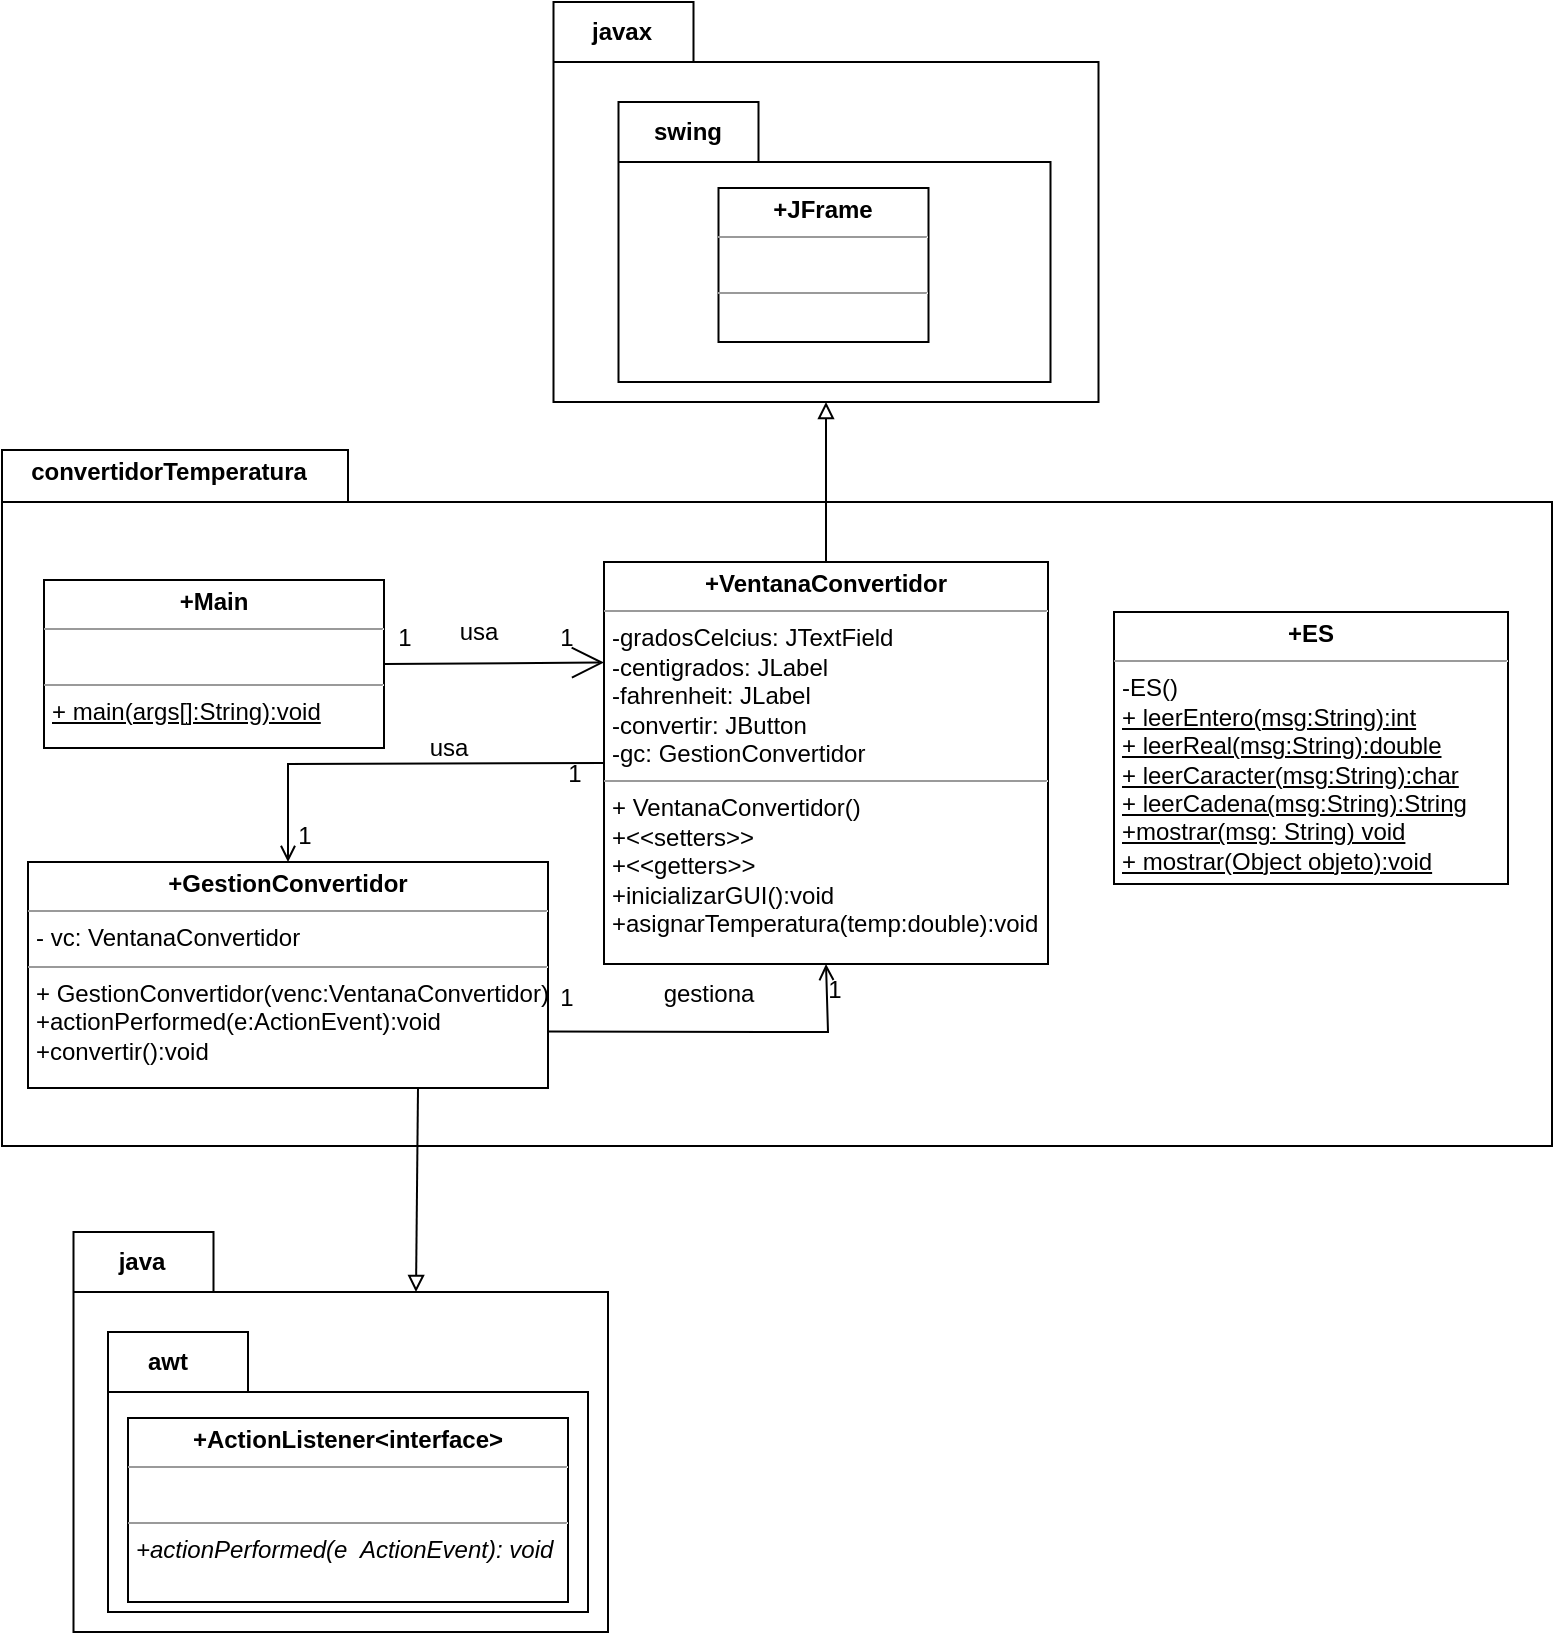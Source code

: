 <mxfile version="20.4.2" type="device"><diagram id="NqV7wY_2RADFiWtiKwHz" name="Página-1"><mxGraphModel dx="1865" dy="1748" grid="1" gridSize="10" guides="1" tooltips="1" connect="1" arrows="1" fold="1" page="1" pageScale="1" pageWidth="827" pageHeight="1169" math="0" shadow="0"><root><mxCell id="0"/><mxCell id="1" parent="0"/><mxCell id="aKUVZycC3G3wpI0w3SON-30" value="&lt;p style=&quot;line-height: 0;&quot;&gt;&lt;br&gt;&lt;/p&gt;" style="shape=folder;fontStyle=1;spacingTop=10;tabWidth=70;tabHeight=30;tabPosition=left;html=1;hachureGap=4;align=left;" parent="1" vertex="1"><mxGeometry x="62.75" y="-230" width="272.5" height="200" as="geometry"/></mxCell><mxCell id="aKUVZycC3G3wpI0w3SON-1" value="&lt;p style=&quot;line-height: 0;&quot;&gt;&lt;br&gt;&lt;/p&gt;" style="shape=folder;fontStyle=1;spacingTop=10;tabWidth=173;tabHeight=26;tabPosition=left;html=1;hachureGap=4;align=left;" parent="1" vertex="1"><mxGeometry x="-213" y="-6" width="775" height="348" as="geometry"/></mxCell><mxCell id="aKUVZycC3G3wpI0w3SON-2" value="&lt;b&gt;convertidorTemperatura&lt;/b&gt;" style="text;html=1;align=center;verticalAlign=middle;resizable=0;points=[];autosize=1;strokeColor=none;fillColor=none;hachureGap=4;fontSize=12;" parent="1" vertex="1"><mxGeometry x="-210" y="-10" width="160" height="30" as="geometry"/></mxCell><mxCell id="aKUVZycC3G3wpI0w3SON-3" value="&lt;p style=&quot;margin:0px;margin-top:4px;text-align:center;&quot;&gt;&lt;b&gt;+Main&lt;/b&gt;&lt;/p&gt;&lt;hr size=&quot;1&quot;&gt;&lt;p style=&quot;margin:0px;margin-left:4px;&quot;&gt;&lt;br&gt;&lt;/p&gt;&lt;hr size=&quot;1&quot;&gt;&lt;p style=&quot;margin:0px;margin-left:4px;&quot;&gt;&lt;u&gt;+ main(args[]:String):void&lt;/u&gt;&lt;br&gt;&lt;/p&gt;" style="verticalAlign=top;align=left;overflow=fill;fontSize=12;fontFamily=Helvetica;html=1;hachureGap=4;" parent="1" vertex="1"><mxGeometry x="-192" y="59" width="170" height="84" as="geometry"/></mxCell><mxCell id="aKUVZycC3G3wpI0w3SON-5" value="&lt;p style=&quot;margin:0px;margin-top:4px;text-align:center;&quot;&gt;&lt;b&gt;+&lt;/b&gt;&lt;b style=&quot;background-color: initial;&quot;&gt;VentanaConvertidor&lt;/b&gt;&lt;/p&gt;&lt;hr size=&quot;1&quot;&gt;&lt;p style=&quot;margin:0px;margin-left:4px;&quot;&gt;-gradosCelcius: JTextField&lt;br&gt;&lt;/p&gt;&lt;p style=&quot;margin:0px;margin-left:4px;&quot;&gt;-centigrados: JLabel&lt;/p&gt;&lt;p style=&quot;margin:0px;margin-left:4px;&quot;&gt;-fahrenheit: JLabel&lt;br&gt;&lt;/p&gt;&lt;p style=&quot;margin:0px;margin-left:4px;&quot;&gt;-convertir: JButton&lt;/p&gt;&lt;p style=&quot;margin:0px;margin-left:4px;&quot;&gt;-gc: GestionConvertidor&lt;/p&gt;&lt;hr size=&quot;1&quot;&gt;&lt;p style=&quot;margin:0px;margin-left:4px;&quot;&gt;+&amp;nbsp;VentanaConvertidor()&lt;/p&gt;&lt;p style=&quot;margin: 0px 0px 0px 4px;&quot;&gt;+&amp;lt;&amp;lt;setters&amp;gt;&amp;gt;&lt;/p&gt;&lt;p style=&quot;margin: 0px 0px 0px 4px;&quot;&gt;+&amp;lt;&amp;lt;getters&amp;gt;&amp;gt;&lt;/p&gt;&lt;p style=&quot;margin: 0px 0px 0px 4px;&quot;&gt;+inicializarGUI():void&lt;/p&gt;&lt;p style=&quot;margin: 0px 0px 0px 4px;&quot;&gt;+asignarTemperatura(temp:double):void&lt;/p&gt;&lt;p style=&quot;margin:0px;margin-left:4px;&quot;&gt;&lt;br&gt;&lt;/p&gt;" style="verticalAlign=top;align=left;overflow=fill;fontSize=12;fontFamily=Helvetica;html=1;hachureGap=4;" parent="1" vertex="1"><mxGeometry x="88" y="50" width="222" height="201" as="geometry"/></mxCell><mxCell id="aKUVZycC3G3wpI0w3SON-6" value="&lt;p style=&quot;margin:0px;margin-top:4px;text-align:center;&quot;&gt;&lt;b&gt;+ES&lt;/b&gt;&lt;/p&gt;&lt;hr size=&quot;1&quot;&gt;&lt;p style=&quot;margin:0px;margin-left:4px;&quot;&gt;&lt;span style=&quot;background-color: initial;&quot;&gt;-ES()&lt;/span&gt;&lt;/p&gt;&lt;p style=&quot;margin:0px;margin-left:4px;&quot;&gt;&lt;u&gt;+ leerEntero(msg:String):int&lt;/u&gt;&lt;/p&gt;&lt;p style=&quot;margin:0px;margin-left:4px;&quot;&gt;&lt;u&gt;+ leerReal(msg:String):double&lt;/u&gt;&lt;/p&gt;&lt;p style=&quot;margin:0px;margin-left:4px;&quot;&gt;&lt;u&gt;+ leerCaracter(msg:String):char&lt;/u&gt;&lt;/p&gt;&lt;p style=&quot;margin:0px;margin-left:4px;&quot;&gt;&lt;u&gt;+ leerCadena(msg:String):String&lt;/u&gt;&lt;/p&gt;&lt;p style=&quot;margin:0px;margin-left:4px;&quot;&gt;&lt;u&gt;+mostrar(msg: String) void&lt;/u&gt;&lt;/p&gt;&lt;p style=&quot;margin:0px;margin-left:4px;&quot;&gt;&lt;u&gt;+ mostrar(Object objeto):void&lt;/u&gt;&lt;/p&gt;" style="verticalAlign=top;align=left;overflow=fill;fontSize=12;fontFamily=Helvetica;html=1;hachureGap=4;" parent="1" vertex="1"><mxGeometry x="343" y="75" width="197" height="136" as="geometry"/></mxCell><mxCell id="aKUVZycC3G3wpI0w3SON-7" value="" style="endArrow=open;html=1;rounded=0;fontSize=12;startSize=14;endSize=14;sourcePerimeterSpacing=8;targetPerimeterSpacing=8;curved=1;exitX=1;exitY=0.5;exitDx=0;exitDy=0;entryX=0;entryY=0.25;entryDx=0;entryDy=0;endFill=0;" parent="1" source="aKUVZycC3G3wpI0w3SON-3" target="aKUVZycC3G3wpI0w3SON-5" edge="1"><mxGeometry width="50" height="50" relative="1" as="geometry"><mxPoint x="262" y="304" as="sourcePoint"/><mxPoint x="312" y="254" as="targetPoint"/></mxGeometry></mxCell><mxCell id="aKUVZycC3G3wpI0w3SON-8" value="1" style="text;html=1;align=center;verticalAlign=middle;resizable=0;points=[];autosize=1;strokeColor=none;fillColor=none;hachureGap=4;fontSize=12;" parent="1" vertex="1"><mxGeometry x="-25" y="75" width="25" height="26" as="geometry"/></mxCell><mxCell id="aKUVZycC3G3wpI0w3SON-9" value="1" style="text;html=1;align=center;verticalAlign=middle;resizable=0;points=[];autosize=1;strokeColor=none;fillColor=none;hachureGap=4;fontSize=12;" parent="1" vertex="1"><mxGeometry x="56" y="75" width="25" height="26" as="geometry"/></mxCell><mxCell id="aKUVZycC3G3wpI0w3SON-10" value="&lt;p style=&quot;margin:0px;margin-top:4px;text-align:center;&quot;&gt;&lt;b&gt;+GestionConvertidor&lt;/b&gt;&lt;/p&gt;&lt;hr size=&quot;1&quot;&gt;&lt;p style=&quot;margin:0px;margin-left:4px;&quot;&gt;- vc: VentanaConvertidor&lt;br&gt;&lt;/p&gt;&lt;hr size=&quot;1&quot;&gt;&lt;p style=&quot;margin:0px;margin-left:4px;&quot;&gt;+ GestionConvertidor(venc:&lt;span style=&quot;background-color: initial;&quot;&gt;VentanaConvertidor)&lt;/span&gt;&lt;/p&gt;&lt;p style=&quot;margin:0px;margin-left:4px;&quot;&gt;+actionPerformed(e:ActionEvent):void&lt;/p&gt;&lt;p style=&quot;margin:0px;margin-left:4px;&quot;&gt;&lt;span style=&quot;background-color: initial;&quot;&gt;+convertir():void&lt;/span&gt;&lt;/p&gt;" style="verticalAlign=top;align=left;overflow=fill;fontSize=12;fontFamily=Helvetica;html=1;hachureGap=4;" parent="1" vertex="1"><mxGeometry x="-200" y="200" width="260" height="113" as="geometry"/></mxCell><mxCell id="aKUVZycC3G3wpI0w3SON-14" value="usa" style="text;html=1;align=center;verticalAlign=middle;resizable=0;points=[];autosize=1;strokeColor=none;fillColor=none;hachureGap=4;fontSize=12;" parent="1" vertex="1"><mxGeometry x="5" y="70" width="40" height="30" as="geometry"/></mxCell><mxCell id="aKUVZycC3G3wpI0w3SON-17" value="" style="endArrow=none;html=1;rounded=0;entryX=0;entryY=0.5;entryDx=0;entryDy=0;exitX=0.5;exitY=0;exitDx=0;exitDy=0;endFill=0;startArrow=open;startFill=0;" parent="1" source="aKUVZycC3G3wpI0w3SON-10" target="aKUVZycC3G3wpI0w3SON-5" edge="1"><mxGeometry width="50" height="50" relative="1" as="geometry"><mxPoint x="20" y="190" as="sourcePoint"/><mxPoint x="70" y="140" as="targetPoint"/><Array as="points"><mxPoint x="-70" y="151"/></Array></mxGeometry></mxCell><mxCell id="aKUVZycC3G3wpI0w3SON-18" value="1" style="text;html=1;align=center;verticalAlign=middle;resizable=0;points=[];autosize=1;strokeColor=none;fillColor=none;hachureGap=4;fontSize=12;" parent="1" vertex="1"><mxGeometry x="60" y="143" width="25" height="26" as="geometry"/></mxCell><mxCell id="aKUVZycC3G3wpI0w3SON-19" value="1" style="text;html=1;align=center;verticalAlign=middle;resizable=0;points=[];autosize=1;strokeColor=none;fillColor=none;hachureGap=4;fontSize=12;" parent="1" vertex="1"><mxGeometry x="-75" y="174" width="25" height="26" as="geometry"/></mxCell><mxCell id="aKUVZycC3G3wpI0w3SON-20" value="usa" style="text;html=1;align=center;verticalAlign=middle;resizable=0;points=[];autosize=1;strokeColor=none;fillColor=none;hachureGap=4;fontSize=12;" parent="1" vertex="1"><mxGeometry x="-10" y="128" width="40" height="30" as="geometry"/></mxCell><mxCell id="aKUVZycC3G3wpI0w3SON-22" value="" style="endArrow=none;html=1;rounded=0;entryX=1;entryY=0.75;entryDx=0;entryDy=0;exitX=0.5;exitY=1;exitDx=0;exitDy=0;endFill=0;startArrow=open;startFill=0;" parent="1" source="aKUVZycC3G3wpI0w3SON-5" target="aKUVZycC3G3wpI0w3SON-10" edge="1"><mxGeometry width="50" height="50" relative="1" as="geometry"><mxPoint x="-60" y="210" as="sourcePoint"/><mxPoint x="98" y="160.5" as="targetPoint"/><Array as="points"><mxPoint x="200" y="285"/></Array></mxGeometry></mxCell><mxCell id="aKUVZycC3G3wpI0w3SON-23" value="gestiona" style="text;html=1;align=center;verticalAlign=middle;resizable=0;points=[];autosize=1;strokeColor=none;fillColor=none;hachureGap=4;fontSize=12;" parent="1" vertex="1"><mxGeometry x="105" y="251" width="70" height="30" as="geometry"/></mxCell><mxCell id="aKUVZycC3G3wpI0w3SON-24" value="1" style="text;html=1;align=center;verticalAlign=middle;resizable=0;points=[];autosize=1;strokeColor=none;fillColor=none;hachureGap=4;fontSize=12;" parent="1" vertex="1"><mxGeometry x="56" y="255" width="25" height="26" as="geometry"/></mxCell><mxCell id="aKUVZycC3G3wpI0w3SON-25" value="1" style="text;html=1;align=center;verticalAlign=middle;resizable=0;points=[];autosize=1;strokeColor=none;fillColor=none;hachureGap=4;fontSize=12;" parent="1" vertex="1"><mxGeometry x="190" y="251" width="25" height="26" as="geometry"/></mxCell><mxCell id="aKUVZycC3G3wpI0w3SON-26" value="&lt;p style=&quot;line-height: 0;&quot;&gt;&lt;br&gt;&lt;/p&gt;" style="shape=folder;fontStyle=1;spacingTop=10;tabWidth=70;tabHeight=30;tabPosition=left;html=1;hachureGap=4;align=left;" parent="1" vertex="1"><mxGeometry x="95.25" y="-180" width="216" height="140" as="geometry"/></mxCell><mxCell id="aKUVZycC3G3wpI0w3SON-27" value="&lt;b&gt;swing&lt;/b&gt;" style="text;html=1;strokeColor=none;fillColor=none;align=center;verticalAlign=middle;whiteSpace=wrap;rounded=0;" parent="1" vertex="1"><mxGeometry x="99.75" y="-180" width="60" height="30" as="geometry"/></mxCell><mxCell id="aKUVZycC3G3wpI0w3SON-29" value="&lt;p style=&quot;margin:0px;margin-top:4px;text-align:center;&quot;&gt;&lt;b&gt;+&lt;/b&gt;&lt;b style=&quot;background-color: initial;&quot;&gt;JFrame&lt;/b&gt;&lt;/p&gt;&lt;hr size=&quot;1&quot;&gt;&lt;p style=&quot;margin:0px;margin-left:4px;&quot;&gt;&lt;br&gt;&lt;/p&gt;&lt;hr size=&quot;1&quot;&gt;&lt;p style=&quot;margin:0px;margin-left:4px;&quot;&gt;&lt;br&gt;&lt;/p&gt;" style="verticalAlign=top;align=left;overflow=fill;fontSize=12;fontFamily=Helvetica;html=1;hachureGap=4;" parent="1" vertex="1"><mxGeometry x="145.25" y="-137" width="105" height="77" as="geometry"/></mxCell><mxCell id="aKUVZycC3G3wpI0w3SON-31" value="&lt;b&gt;javax&lt;/b&gt;" style="text;html=1;strokeColor=none;fillColor=none;align=center;verticalAlign=middle;whiteSpace=wrap;rounded=0;" parent="1" vertex="1"><mxGeometry x="67.25" y="-230" width="60" height="30" as="geometry"/></mxCell><mxCell id="aKUVZycC3G3wpI0w3SON-32" value="" style="endArrow=block;html=1;rounded=0;exitX=0.5;exitY=0;exitDx=0;exitDy=0;entryX=0.5;entryY=1;entryDx=0;entryDy=0;entryPerimeter=0;endFill=0;" parent="1" source="aKUVZycC3G3wpI0w3SON-5" target="aKUVZycC3G3wpI0w3SON-30" edge="1"><mxGeometry width="50" height="50" relative="1" as="geometry"><mxPoint x="210" as="sourcePoint"/><mxPoint x="260" y="-50" as="targetPoint"/></mxGeometry></mxCell><mxCell id="aKUVZycC3G3wpI0w3SON-33" value="&lt;p style=&quot;line-height: 0;&quot;&gt;&lt;br&gt;&lt;/p&gt;" style="shape=folder;fontStyle=1;spacingTop=10;tabWidth=70;tabHeight=30;tabPosition=left;html=1;hachureGap=4;align=left;" parent="1" vertex="1"><mxGeometry x="-177.25" y="385" width="267.25" height="200" as="geometry"/></mxCell><mxCell id="aKUVZycC3G3wpI0w3SON-34" value="&lt;p style=&quot;line-height: 0;&quot;&gt;&lt;br&gt;&lt;/p&gt;" style="shape=folder;fontStyle=1;spacingTop=10;tabWidth=70;tabHeight=30;tabPosition=left;html=1;hachureGap=4;align=left;" parent="1" vertex="1"><mxGeometry x="-160" y="435" width="240" height="140" as="geometry"/></mxCell><mxCell id="aKUVZycC3G3wpI0w3SON-35" value="&lt;b&gt;awt&lt;/b&gt;" style="text;html=1;strokeColor=none;fillColor=none;align=center;verticalAlign=middle;whiteSpace=wrap;rounded=0;" parent="1" vertex="1"><mxGeometry x="-160" y="435" width="60" height="30" as="geometry"/></mxCell><mxCell id="aKUVZycC3G3wpI0w3SON-36" value="&lt;p style=&quot;margin:0px;margin-top:4px;text-align:center;&quot;&gt;&lt;b&gt;+&lt;/b&gt;&lt;b style=&quot;background-color: initial;&quot;&gt;ActionListener&amp;lt;interface&amp;gt;&lt;/b&gt;&lt;/p&gt;&lt;hr size=&quot;1&quot;&gt;&lt;p style=&quot;margin:0px;margin-left:4px;&quot;&gt;&lt;br&gt;&lt;/p&gt;&lt;hr size=&quot;1&quot;&gt;&lt;p style=&quot;margin:0px;margin-left:4px;&quot;&gt;&lt;i&gt;+actionPerformed(e&amp;nbsp; ActionEvent): void&lt;/i&gt;&lt;/p&gt;&lt;i&gt;&amp;nbsp;&lt;/i&gt;&lt;i style=&quot;background-color: initial;&quot;&gt;&lt;br&gt;&lt;/i&gt;" style="verticalAlign=top;align=left;overflow=fill;fontSize=12;fontFamily=Helvetica;html=1;hachureGap=4;" parent="1" vertex="1"><mxGeometry x="-150" y="478" width="220" height="92" as="geometry"/></mxCell><mxCell id="aKUVZycC3G3wpI0w3SON-37" value="&lt;b&gt;java&lt;/b&gt;" style="text;html=1;strokeColor=none;fillColor=none;align=center;verticalAlign=middle;whiteSpace=wrap;rounded=0;" parent="1" vertex="1"><mxGeometry x="-172.75" y="385" width="60" height="30" as="geometry"/></mxCell><mxCell id="aKUVZycC3G3wpI0w3SON-38" value="" style="endArrow=none;html=1;rounded=0;entryX=0.75;entryY=1;entryDx=0;entryDy=0;exitX=0;exitY=0;exitDx=171.25;exitDy=30;exitPerimeter=0;endFill=0;startArrow=block;startFill=0;" parent="1" source="aKUVZycC3G3wpI0w3SON-33" target="aKUVZycC3G3wpI0w3SON-10" edge="1"><mxGeometry width="50" height="50" relative="1" as="geometry"><mxPoint x="-30" y="420" as="sourcePoint"/><mxPoint x="-60" y="420" as="targetPoint"/></mxGeometry></mxCell></root></mxGraphModel></diagram></mxfile>
